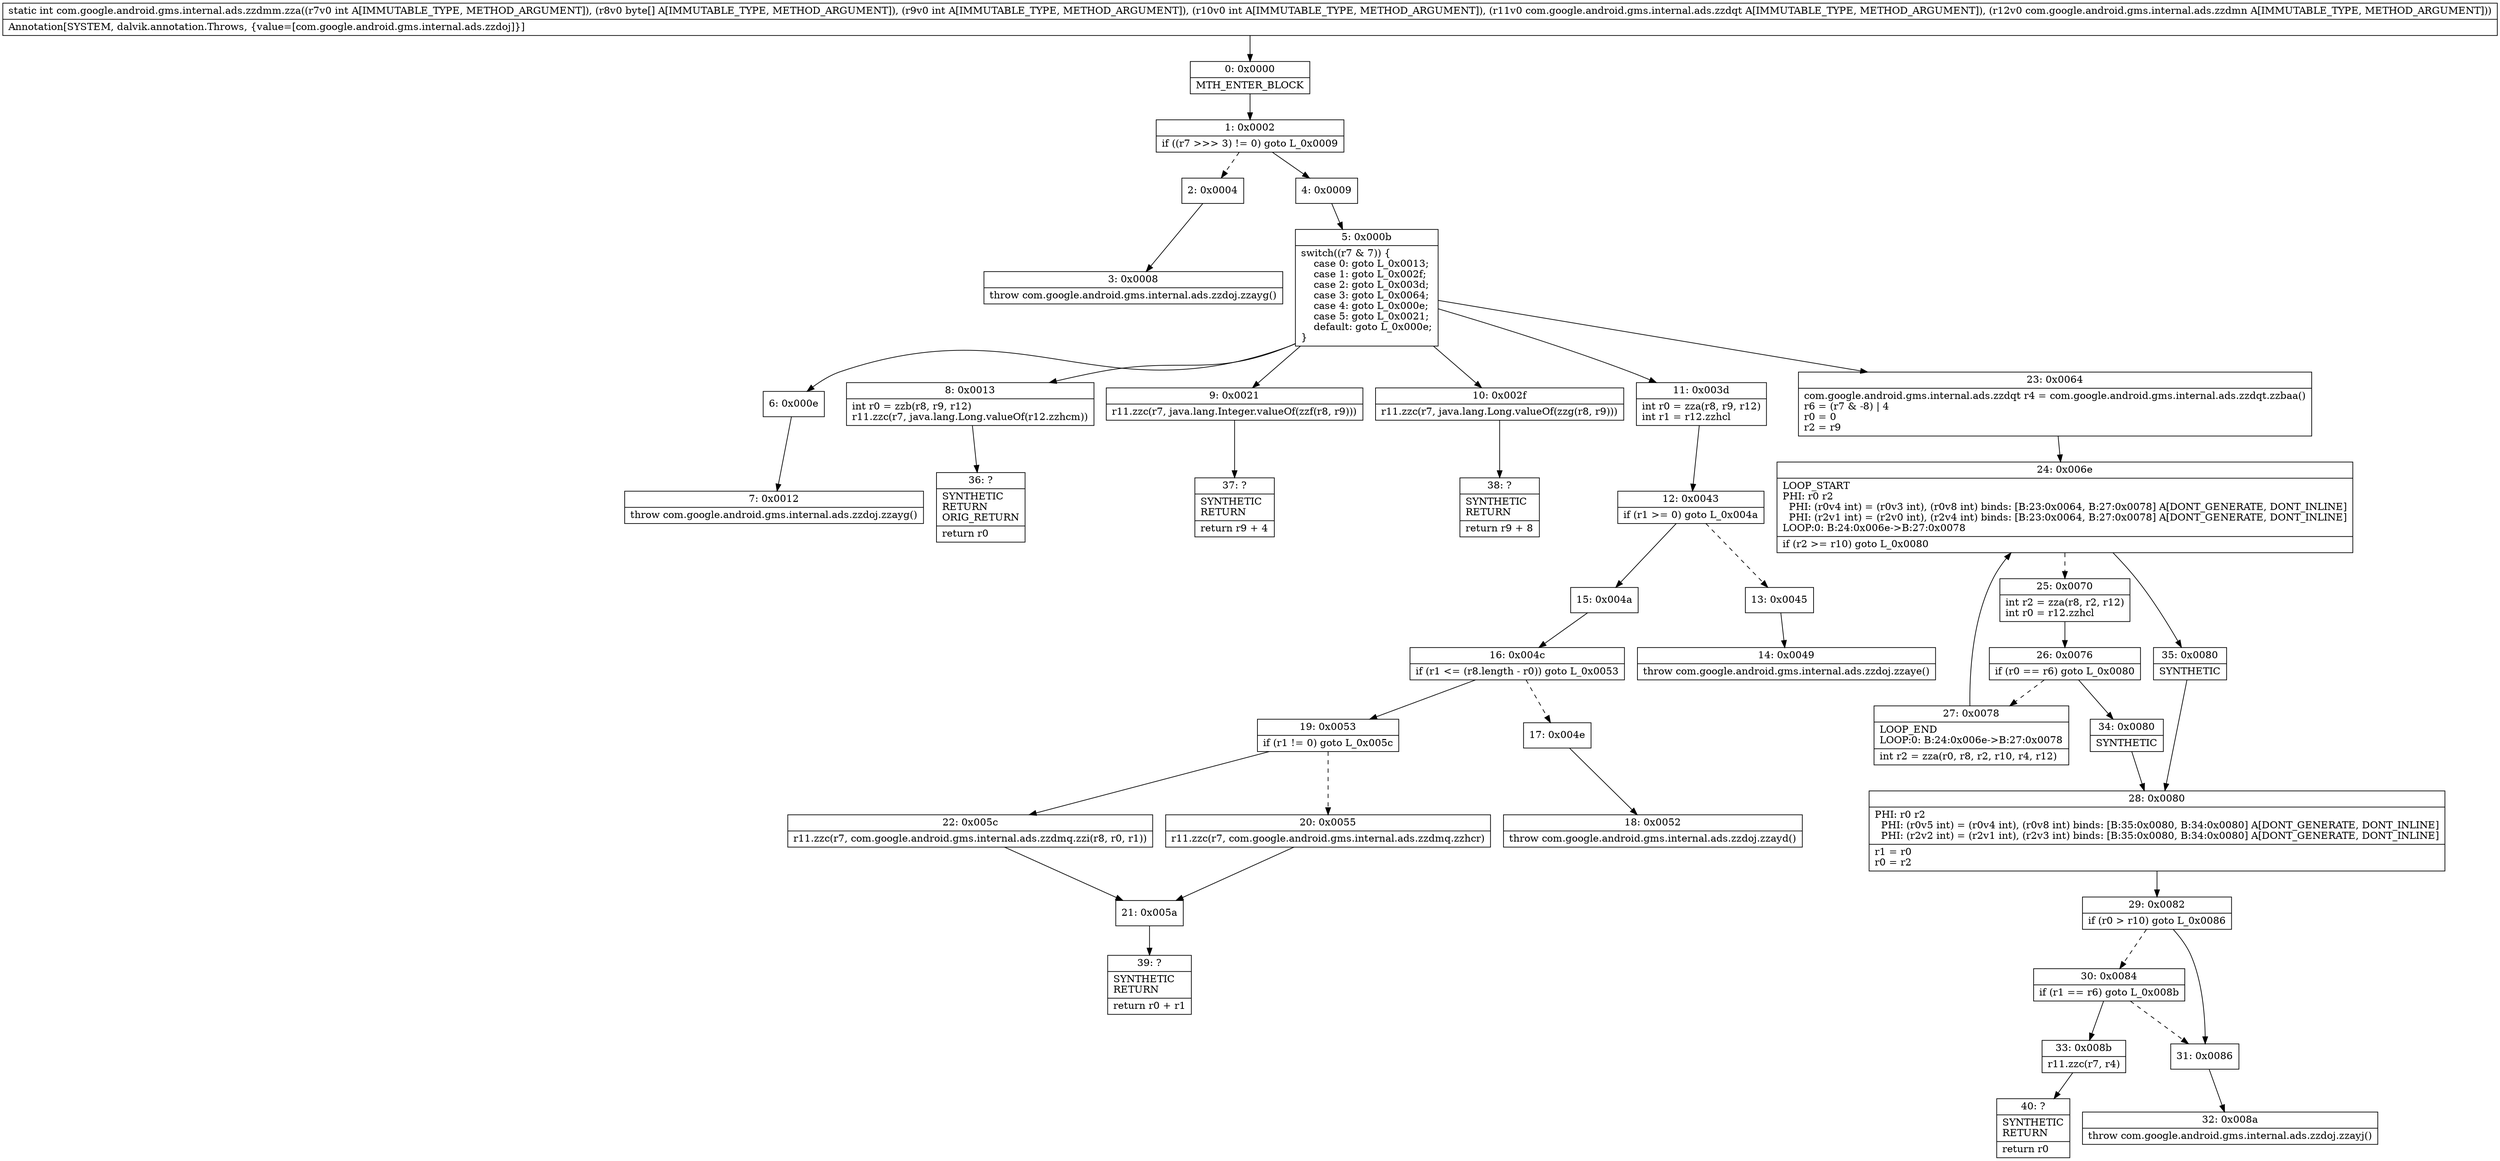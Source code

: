 digraph "CFG forcom.google.android.gms.internal.ads.zzdmm.zza(I[BIILcom\/google\/android\/gms\/internal\/ads\/zzdqt;Lcom\/google\/android\/gms\/internal\/ads\/zzdmn;)I" {
Node_0 [shape=record,label="{0\:\ 0x0000|MTH_ENTER_BLOCK\l}"];
Node_1 [shape=record,label="{1\:\ 0x0002|if ((r7 \>\>\> 3) != 0) goto L_0x0009\l}"];
Node_2 [shape=record,label="{2\:\ 0x0004}"];
Node_3 [shape=record,label="{3\:\ 0x0008|throw com.google.android.gms.internal.ads.zzdoj.zzayg()\l}"];
Node_4 [shape=record,label="{4\:\ 0x0009}"];
Node_5 [shape=record,label="{5\:\ 0x000b|switch((r7 & 7)) \{\l    case 0: goto L_0x0013;\l    case 1: goto L_0x002f;\l    case 2: goto L_0x003d;\l    case 3: goto L_0x0064;\l    case 4: goto L_0x000e;\l    case 5: goto L_0x0021;\l    default: goto L_0x000e;\l\}\l}"];
Node_6 [shape=record,label="{6\:\ 0x000e}"];
Node_7 [shape=record,label="{7\:\ 0x0012|throw com.google.android.gms.internal.ads.zzdoj.zzayg()\l}"];
Node_8 [shape=record,label="{8\:\ 0x0013|int r0 = zzb(r8, r9, r12)\lr11.zzc(r7, java.lang.Long.valueOf(r12.zzhcm))\l}"];
Node_9 [shape=record,label="{9\:\ 0x0021|r11.zzc(r7, java.lang.Integer.valueOf(zzf(r8, r9)))\l}"];
Node_10 [shape=record,label="{10\:\ 0x002f|r11.zzc(r7, java.lang.Long.valueOf(zzg(r8, r9)))\l}"];
Node_11 [shape=record,label="{11\:\ 0x003d|int r0 = zza(r8, r9, r12)\lint r1 = r12.zzhcl\l}"];
Node_12 [shape=record,label="{12\:\ 0x0043|if (r1 \>= 0) goto L_0x004a\l}"];
Node_13 [shape=record,label="{13\:\ 0x0045}"];
Node_14 [shape=record,label="{14\:\ 0x0049|throw com.google.android.gms.internal.ads.zzdoj.zzaye()\l}"];
Node_15 [shape=record,label="{15\:\ 0x004a}"];
Node_16 [shape=record,label="{16\:\ 0x004c|if (r1 \<= (r8.length \- r0)) goto L_0x0053\l}"];
Node_17 [shape=record,label="{17\:\ 0x004e}"];
Node_18 [shape=record,label="{18\:\ 0x0052|throw com.google.android.gms.internal.ads.zzdoj.zzayd()\l}"];
Node_19 [shape=record,label="{19\:\ 0x0053|if (r1 != 0) goto L_0x005c\l}"];
Node_20 [shape=record,label="{20\:\ 0x0055|r11.zzc(r7, com.google.android.gms.internal.ads.zzdmq.zzhcr)\l}"];
Node_21 [shape=record,label="{21\:\ 0x005a}"];
Node_22 [shape=record,label="{22\:\ 0x005c|r11.zzc(r7, com.google.android.gms.internal.ads.zzdmq.zzi(r8, r0, r1))\l}"];
Node_23 [shape=record,label="{23\:\ 0x0064|com.google.android.gms.internal.ads.zzdqt r4 = com.google.android.gms.internal.ads.zzdqt.zzbaa()\lr6 = (r7 & \-8) \| 4\lr0 = 0\lr2 = r9\l}"];
Node_24 [shape=record,label="{24\:\ 0x006e|LOOP_START\lPHI: r0 r2 \l  PHI: (r0v4 int) = (r0v3 int), (r0v8 int) binds: [B:23:0x0064, B:27:0x0078] A[DONT_GENERATE, DONT_INLINE]\l  PHI: (r2v1 int) = (r2v0 int), (r2v4 int) binds: [B:23:0x0064, B:27:0x0078] A[DONT_GENERATE, DONT_INLINE]\lLOOP:0: B:24:0x006e\-\>B:27:0x0078\l|if (r2 \>= r10) goto L_0x0080\l}"];
Node_25 [shape=record,label="{25\:\ 0x0070|int r2 = zza(r8, r2, r12)\lint r0 = r12.zzhcl\l}"];
Node_26 [shape=record,label="{26\:\ 0x0076|if (r0 == r6) goto L_0x0080\l}"];
Node_27 [shape=record,label="{27\:\ 0x0078|LOOP_END\lLOOP:0: B:24:0x006e\-\>B:27:0x0078\l|int r2 = zza(r0, r8, r2, r10, r4, r12)\l}"];
Node_28 [shape=record,label="{28\:\ 0x0080|PHI: r0 r2 \l  PHI: (r0v5 int) = (r0v4 int), (r0v8 int) binds: [B:35:0x0080, B:34:0x0080] A[DONT_GENERATE, DONT_INLINE]\l  PHI: (r2v2 int) = (r2v1 int), (r2v3 int) binds: [B:35:0x0080, B:34:0x0080] A[DONT_GENERATE, DONT_INLINE]\l|r1 = r0\lr0 = r2\l}"];
Node_29 [shape=record,label="{29\:\ 0x0082|if (r0 \> r10) goto L_0x0086\l}"];
Node_30 [shape=record,label="{30\:\ 0x0084|if (r1 == r6) goto L_0x008b\l}"];
Node_31 [shape=record,label="{31\:\ 0x0086}"];
Node_32 [shape=record,label="{32\:\ 0x008a|throw com.google.android.gms.internal.ads.zzdoj.zzayj()\l}"];
Node_33 [shape=record,label="{33\:\ 0x008b|r11.zzc(r7, r4)\l}"];
Node_34 [shape=record,label="{34\:\ 0x0080|SYNTHETIC\l}"];
Node_35 [shape=record,label="{35\:\ 0x0080|SYNTHETIC\l}"];
Node_36 [shape=record,label="{36\:\ ?|SYNTHETIC\lRETURN\lORIG_RETURN\l|return r0\l}"];
Node_37 [shape=record,label="{37\:\ ?|SYNTHETIC\lRETURN\l|return r9 + 4\l}"];
Node_38 [shape=record,label="{38\:\ ?|SYNTHETIC\lRETURN\l|return r9 + 8\l}"];
Node_39 [shape=record,label="{39\:\ ?|SYNTHETIC\lRETURN\l|return r0 + r1\l}"];
Node_40 [shape=record,label="{40\:\ ?|SYNTHETIC\lRETURN\l|return r0\l}"];
MethodNode[shape=record,label="{static int com.google.android.gms.internal.ads.zzdmm.zza((r7v0 int A[IMMUTABLE_TYPE, METHOD_ARGUMENT]), (r8v0 byte[] A[IMMUTABLE_TYPE, METHOD_ARGUMENT]), (r9v0 int A[IMMUTABLE_TYPE, METHOD_ARGUMENT]), (r10v0 int A[IMMUTABLE_TYPE, METHOD_ARGUMENT]), (r11v0 com.google.android.gms.internal.ads.zzdqt A[IMMUTABLE_TYPE, METHOD_ARGUMENT]), (r12v0 com.google.android.gms.internal.ads.zzdmn A[IMMUTABLE_TYPE, METHOD_ARGUMENT]))  | Annotation[SYSTEM, dalvik.annotation.Throws, \{value=[com.google.android.gms.internal.ads.zzdoj]\}]\l}"];
MethodNode -> Node_0;
Node_0 -> Node_1;
Node_1 -> Node_2[style=dashed];
Node_1 -> Node_4;
Node_2 -> Node_3;
Node_4 -> Node_5;
Node_5 -> Node_6;
Node_5 -> Node_8;
Node_5 -> Node_9;
Node_5 -> Node_10;
Node_5 -> Node_11;
Node_5 -> Node_23;
Node_6 -> Node_7;
Node_8 -> Node_36;
Node_9 -> Node_37;
Node_10 -> Node_38;
Node_11 -> Node_12;
Node_12 -> Node_13[style=dashed];
Node_12 -> Node_15;
Node_13 -> Node_14;
Node_15 -> Node_16;
Node_16 -> Node_17[style=dashed];
Node_16 -> Node_19;
Node_17 -> Node_18;
Node_19 -> Node_20[style=dashed];
Node_19 -> Node_22;
Node_20 -> Node_21;
Node_21 -> Node_39;
Node_22 -> Node_21;
Node_23 -> Node_24;
Node_24 -> Node_25[style=dashed];
Node_24 -> Node_35;
Node_25 -> Node_26;
Node_26 -> Node_27[style=dashed];
Node_26 -> Node_34;
Node_27 -> Node_24;
Node_28 -> Node_29;
Node_29 -> Node_30[style=dashed];
Node_29 -> Node_31;
Node_30 -> Node_31[style=dashed];
Node_30 -> Node_33;
Node_31 -> Node_32;
Node_33 -> Node_40;
Node_34 -> Node_28;
Node_35 -> Node_28;
}

